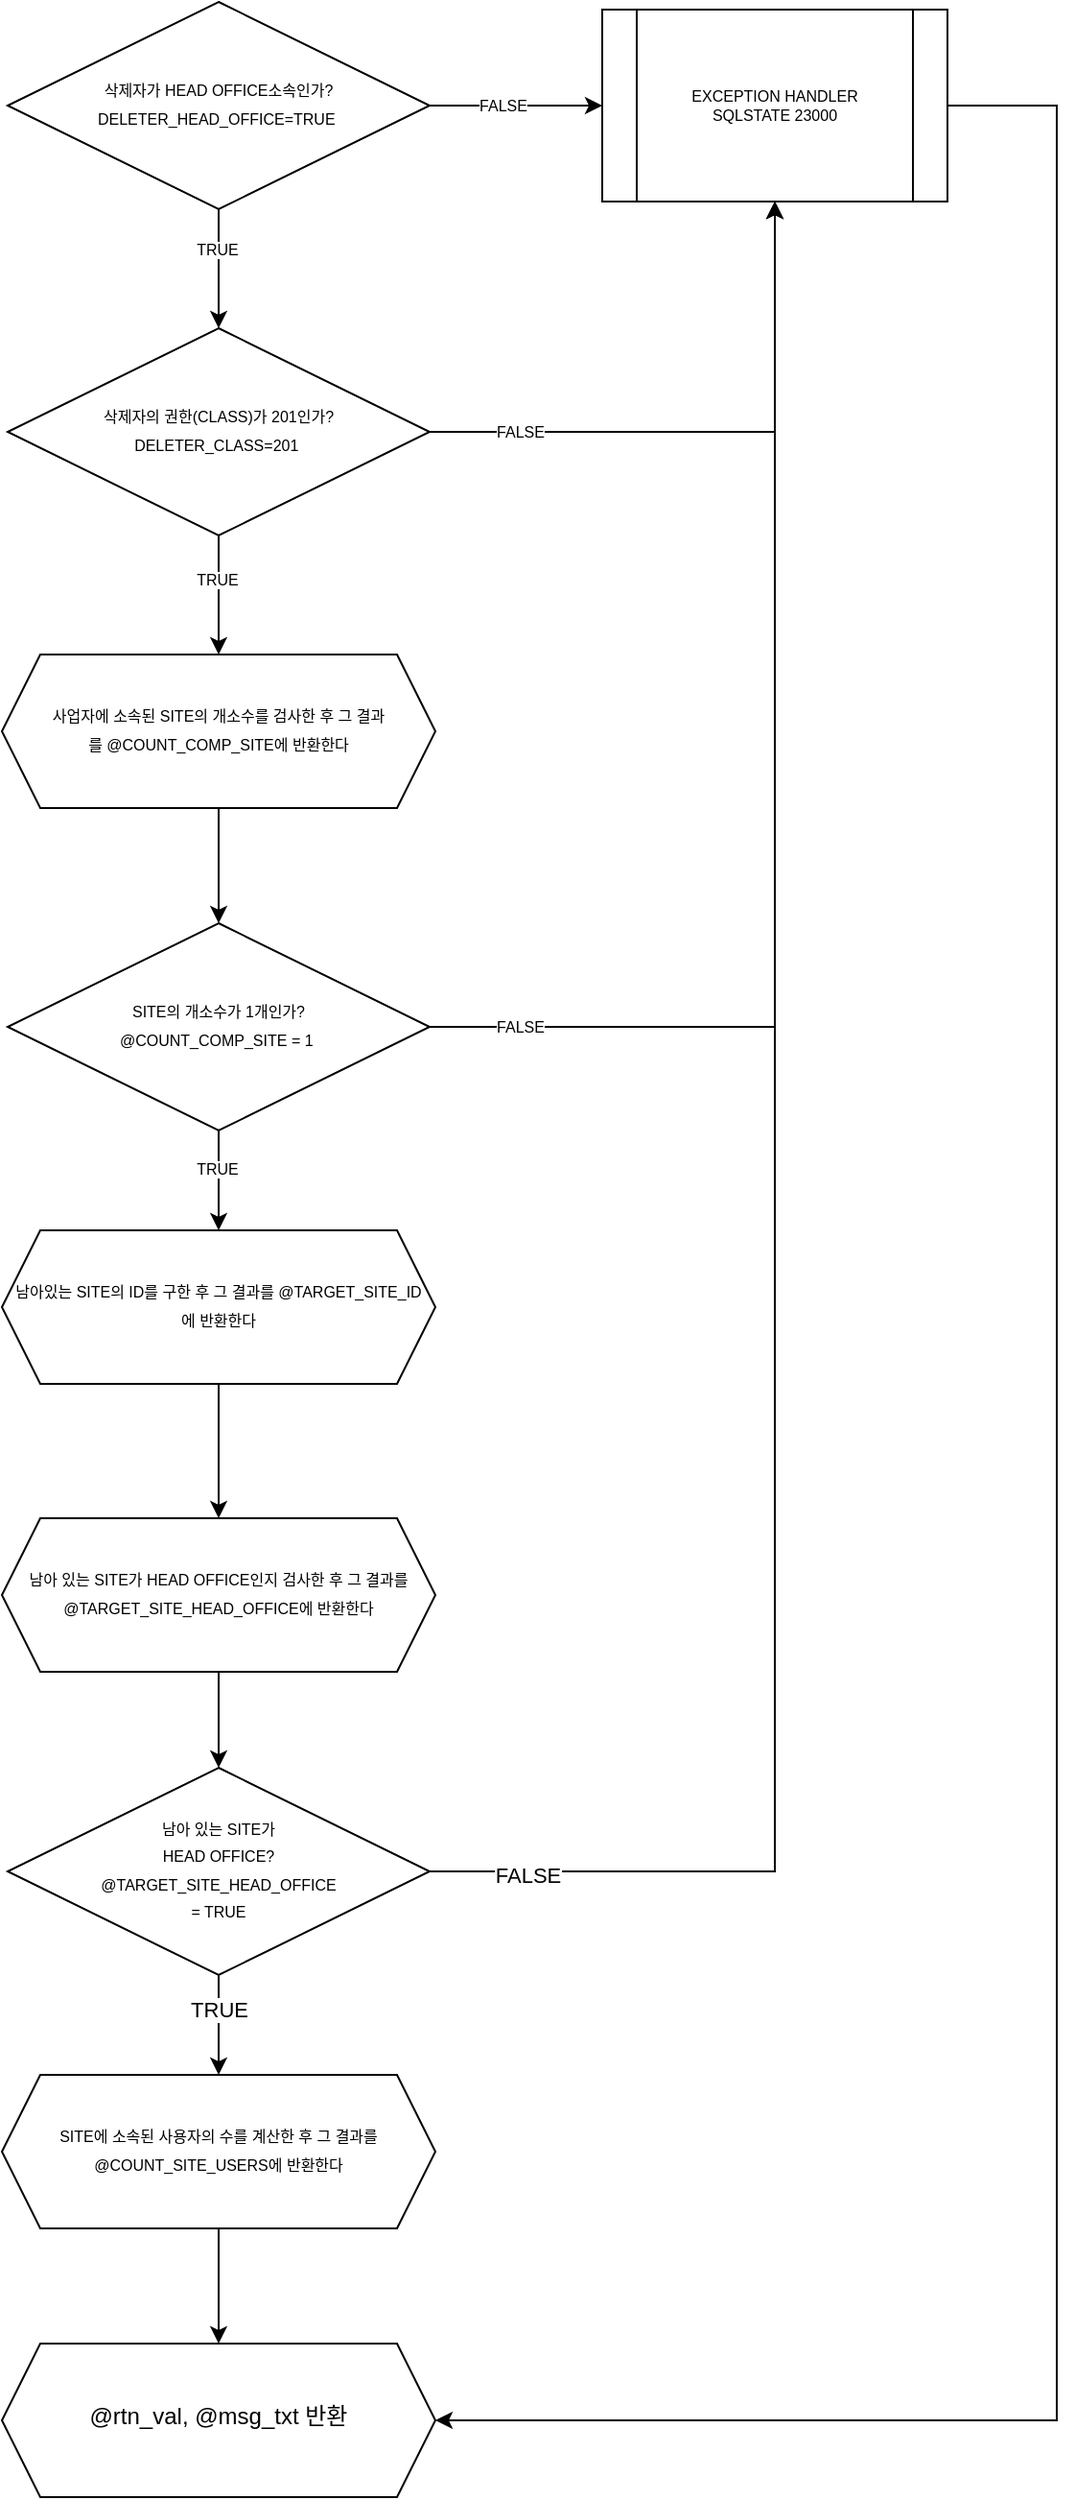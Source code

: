 <mxfile version="16.5.6" type="device"><diagram id="pW_Lcj4O2sNHmYDOk9h5" name="Page-1"><mxGraphModel dx="5999" dy="4217" grid="1" gridSize="10" guides="1" tooltips="1" connect="1" arrows="1" fold="1" page="1" pageScale="1" pageWidth="827" pageHeight="1169" math="0" shadow="0"><root><mxCell id="0"/><mxCell id="1" parent="0"/><mxCell id="5r5hgAQMM4gSIKG9SHs0-59" style="edgeStyle=orthogonalEdgeStyle;rounded=0;orthogonalLoop=1;jettySize=auto;html=1;entryX=1;entryY=0.5;entryDx=0;entryDy=0;fontSize=8;exitX=1;exitY=0.5;exitDx=0;exitDy=0;" edge="1" parent="1" source="5r5hgAQMM4gSIKG9SHs0-60" target="5r5hgAQMM4gSIKG9SHs0-121"><mxGeometry relative="1" as="geometry"><Array as="points"><mxPoint x="-1690" y="-2246"/><mxPoint x="-1690" y="-1040"/></Array></mxGeometry></mxCell><mxCell id="5r5hgAQMM4gSIKG9SHs0-60" value="EXCEPTION HANDLER&lt;br&gt;SQLSTATE 23000" style="shape=process;whiteSpace=wrap;html=1;backgroundOutline=1;fontSize=8;" vertex="1" parent="1"><mxGeometry x="-1927" y="-2296" width="180" height="100" as="geometry"/></mxCell><mxCell id="5r5hgAQMM4gSIKG9SHs0-76" style="edgeStyle=orthogonalEdgeStyle;rounded=0;orthogonalLoop=1;jettySize=auto;html=1;entryX=0;entryY=0.5;entryDx=0;entryDy=0;fontSize=8;" edge="1" parent="1" source="5r5hgAQMM4gSIKG9SHs0-80" target="5r5hgAQMM4gSIKG9SHs0-60"><mxGeometry relative="1" as="geometry"/></mxCell><mxCell id="5r5hgAQMM4gSIKG9SHs0-77" value="FALSE" style="edgeLabel;html=1;align=center;verticalAlign=middle;resizable=0;points=[];fontSize=8;" vertex="1" connectable="0" parent="5r5hgAQMM4gSIKG9SHs0-76"><mxGeometry x="-0.927" y="-1" relative="1" as="geometry"><mxPoint x="34" y="-1" as="offset"/></mxGeometry></mxCell><mxCell id="5r5hgAQMM4gSIKG9SHs0-78" value="" style="edgeStyle=orthogonalEdgeStyle;rounded=0;orthogonalLoop=1;jettySize=auto;html=1;fontSize=8;" edge="1" parent="1" source="5r5hgAQMM4gSIKG9SHs0-80" target="5r5hgAQMM4gSIKG9SHs0-85"><mxGeometry relative="1" as="geometry"/></mxCell><mxCell id="5r5hgAQMM4gSIKG9SHs0-79" value="TRUE" style="edgeLabel;html=1;align=center;verticalAlign=middle;resizable=0;points=[];fontSize=8;" vertex="1" connectable="0" parent="5r5hgAQMM4gSIKG9SHs0-78"><mxGeometry x="-0.317" y="-1" relative="1" as="geometry"><mxPoint as="offset"/></mxGeometry></mxCell><mxCell id="5r5hgAQMM4gSIKG9SHs0-80" value="&lt;font&gt;&lt;span style=&quot;font-size: 8px&quot;&gt;삭제자가 HEAD OFFICE소속인가?&lt;br&gt;&lt;/span&gt;&lt;span style=&quot;font-size: 8px&quot;&gt;DELETER_HEAD_OFFICE=TRUE&amp;nbsp;&lt;/span&gt;&lt;br&gt;&lt;/font&gt;" style="rhombus;whiteSpace=wrap;html=1;shadow=0;fontFamily=Helvetica;fontSize=12;align=center;strokeWidth=1;spacing=6;spacingTop=-4;" vertex="1" parent="1"><mxGeometry x="-2237" y="-2300" width="220" height="108" as="geometry"/></mxCell><mxCell id="5r5hgAQMM4gSIKG9SHs0-81" style="edgeStyle=orthogonalEdgeStyle;rounded=0;orthogonalLoop=1;jettySize=auto;html=1;fontSize=8;" edge="1" parent="1" source="5r5hgAQMM4gSIKG9SHs0-85" target="5r5hgAQMM4gSIKG9SHs0-60"><mxGeometry relative="1" as="geometry"/></mxCell><mxCell id="5r5hgAQMM4gSIKG9SHs0-82" value="FALSE" style="edgeLabel;html=1;align=center;verticalAlign=middle;resizable=0;points=[];fontSize=8;" vertex="1" connectable="0" parent="5r5hgAQMM4gSIKG9SHs0-81"><mxGeometry x="-0.896" y="-1" relative="1" as="geometry"><mxPoint x="31" y="-1" as="offset"/></mxGeometry></mxCell><mxCell id="5r5hgAQMM4gSIKG9SHs0-83" value="" style="edgeStyle=orthogonalEdgeStyle;rounded=0;orthogonalLoop=1;jettySize=auto;html=1;fontSize=8;" edge="1" parent="1" source="5r5hgAQMM4gSIKG9SHs0-85" target="5r5hgAQMM4gSIKG9SHs0-87"><mxGeometry relative="1" as="geometry"/></mxCell><mxCell id="5r5hgAQMM4gSIKG9SHs0-84" value="TRUE" style="edgeLabel;html=1;align=center;verticalAlign=middle;resizable=0;points=[];fontSize=8;" vertex="1" connectable="0" parent="5r5hgAQMM4gSIKG9SHs0-83"><mxGeometry x="-0.269" y="-1" relative="1" as="geometry"><mxPoint as="offset"/></mxGeometry></mxCell><mxCell id="5r5hgAQMM4gSIKG9SHs0-85" value="&lt;font&gt;&lt;span style=&quot;font-size: 8px&quot;&gt;삭제자의 권한(CLASS)가 201인가?&lt;br&gt;&lt;/span&gt;&lt;span style=&quot;font-size: 8px&quot;&gt;DELETER_CLASS&lt;/span&gt;&lt;span style=&quot;font-size: 8px&quot;&gt;=201&amp;nbsp;&lt;/span&gt;&lt;br&gt;&lt;/font&gt;" style="rhombus;whiteSpace=wrap;html=1;shadow=0;fontFamily=Helvetica;fontSize=12;align=center;strokeWidth=1;spacing=6;spacingTop=-4;" vertex="1" parent="1"><mxGeometry x="-2237" y="-2130" width="220" height="108" as="geometry"/></mxCell><mxCell id="5r5hgAQMM4gSIKG9SHs0-86" value="" style="edgeStyle=orthogonalEdgeStyle;rounded=0;orthogonalLoop=1;jettySize=auto;html=1;fontSize=8;" edge="1" parent="1" source="5r5hgAQMM4gSIKG9SHs0-87" target="5r5hgAQMM4gSIKG9SHs0-92"><mxGeometry relative="1" as="geometry"/></mxCell><mxCell id="5r5hgAQMM4gSIKG9SHs0-87" value="&lt;span style=&quot;font-size: 8px&quot;&gt;사업자에 소속된 SITE의 개소수를 검사한 후 그 결과를&amp;nbsp;@COUNT_COMP_SITE에 반환한다&lt;/span&gt;" style="shape=hexagon;perimeter=hexagonPerimeter2;whiteSpace=wrap;html=1;fixedSize=1;shadow=0;strokeWidth=1;spacing=6;spacingTop=-4;" vertex="1" parent="1"><mxGeometry x="-2240" y="-1960" width="226" height="80" as="geometry"/></mxCell><mxCell id="5r5hgAQMM4gSIKG9SHs0-88" style="edgeStyle=orthogonalEdgeStyle;rounded=0;orthogonalLoop=1;jettySize=auto;html=1;fontSize=8;" edge="1" parent="1" source="5r5hgAQMM4gSIKG9SHs0-92" target="5r5hgAQMM4gSIKG9SHs0-60"><mxGeometry relative="1" as="geometry"/></mxCell><mxCell id="5r5hgAQMM4gSIKG9SHs0-89" value="FALSE" style="edgeLabel;html=1;align=center;verticalAlign=middle;resizable=0;points=[];fontSize=8;" vertex="1" connectable="0" parent="5r5hgAQMM4gSIKG9SHs0-88"><mxGeometry x="-0.923" relative="1" as="geometry"><mxPoint x="23" as="offset"/></mxGeometry></mxCell><mxCell id="5r5hgAQMM4gSIKG9SHs0-90" value="" style="edgeStyle=orthogonalEdgeStyle;rounded=0;orthogonalLoop=1;jettySize=auto;html=1;fontSize=8;entryX=0.5;entryY=0;entryDx=0;entryDy=0;" edge="1" parent="1" source="5r5hgAQMM4gSIKG9SHs0-92" target="5r5hgAQMM4gSIKG9SHs0-123"><mxGeometry relative="1" as="geometry"/></mxCell><mxCell id="5r5hgAQMM4gSIKG9SHs0-91" value="TRUE" style="edgeLabel;html=1;align=center;verticalAlign=middle;resizable=0;points=[];fontSize=8;" vertex="1" connectable="0" parent="5r5hgAQMM4gSIKG9SHs0-90"><mxGeometry x="-0.247" y="-1" relative="1" as="geometry"><mxPoint as="offset"/></mxGeometry></mxCell><mxCell id="5r5hgAQMM4gSIKG9SHs0-92" value="&lt;font&gt;&lt;span style=&quot;font-size: 8px&quot;&gt;SITE의 개소수가 1개인가?&lt;br&gt;&lt;/span&gt;&lt;span style=&quot;font-size: 8px&quot;&gt;@&lt;/span&gt;&lt;span style=&quot;font-size: 8px&quot;&gt;COUNT_COMP_SITE = 1&lt;/span&gt;&lt;span style=&quot;font-size: 8px&quot;&gt;&amp;nbsp;&lt;/span&gt;&lt;br&gt;&lt;/font&gt;" style="rhombus;whiteSpace=wrap;html=1;shadow=0;fontFamily=Helvetica;fontSize=12;align=center;strokeWidth=1;spacing=6;spacingTop=-4;" vertex="1" parent="1"><mxGeometry x="-2237" y="-1820" width="220" height="108" as="geometry"/></mxCell><mxCell id="5r5hgAQMM4gSIKG9SHs0-105" value="" style="edgeStyle=orthogonalEdgeStyle;rounded=0;orthogonalLoop=1;jettySize=auto;html=1;fontSize=8;" edge="1" parent="1" source="5r5hgAQMM4gSIKG9SHs0-106"><mxGeometry relative="1" as="geometry"><mxPoint x="-2127" y="-1080.0" as="targetPoint"/></mxGeometry></mxCell><mxCell id="5r5hgAQMM4gSIKG9SHs0-106" value="&lt;span style=&quot;font-size: 8px&quot;&gt;SITE에 소속된 사용자의 수를 계산한 후 그 결과를 @COUNT_SITE_USERS에 반환한다&lt;/span&gt;" style="shape=hexagon;perimeter=hexagonPerimeter2;whiteSpace=wrap;html=1;fixedSize=1;shadow=0;strokeWidth=1;spacing=6;spacingTop=-4;" vertex="1" parent="1"><mxGeometry x="-2240" y="-1220" width="226" height="80" as="geometry"/></mxCell><mxCell id="5r5hgAQMM4gSIKG9SHs0-121" value="@rtn_val, @msg_txt 반환" style="shape=hexagon;perimeter=hexagonPerimeter2;whiteSpace=wrap;html=1;fixedSize=1;shadow=0;strokeWidth=1;spacing=6;spacingTop=-4;" vertex="1" parent="1"><mxGeometry x="-2240" y="-1080" width="226" height="80" as="geometry"/></mxCell><mxCell id="5r5hgAQMM4gSIKG9SHs0-122" value="" style="edgeStyle=orthogonalEdgeStyle;rounded=0;orthogonalLoop=1;jettySize=auto;html=1;entryX=0.5;entryY=0;entryDx=0;entryDy=0;" edge="1" parent="1" source="5r5hgAQMM4gSIKG9SHs0-123" target="5r5hgAQMM4gSIKG9SHs0-127"><mxGeometry relative="1" as="geometry"><mxPoint x="-2100" y="-1550" as="targetPoint"/></mxGeometry></mxCell><mxCell id="5r5hgAQMM4gSIKG9SHs0-123" value="&lt;span style=&quot;font-size: 8px&quot;&gt;남아있는 SITE의 ID를 구한 후 그 결과를 @TARGET_SITE_ID에 반환한다&lt;/span&gt;" style="shape=hexagon;perimeter=hexagonPerimeter2;whiteSpace=wrap;html=1;fixedSize=1;shadow=0;strokeWidth=1;spacing=6;spacingTop=-4;" vertex="1" parent="1"><mxGeometry x="-2240" y="-1660" width="226" height="80" as="geometry"/></mxCell><mxCell id="5r5hgAQMM4gSIKG9SHs0-124" value="" style="edgeStyle=orthogonalEdgeStyle;rounded=0;orthogonalLoop=1;jettySize=auto;html=1;" edge="1" parent="1" source="5r5hgAQMM4gSIKG9SHs0-129" target="5r5hgAQMM4gSIKG9SHs0-106"><mxGeometry relative="1" as="geometry"><mxPoint x="-2127" y="-1270" as="sourcePoint"/></mxGeometry></mxCell><mxCell id="5r5hgAQMM4gSIKG9SHs0-125" value="TRUE" style="edgeLabel;html=1;align=center;verticalAlign=middle;resizable=0;points=[];" vertex="1" connectable="0" parent="5r5hgAQMM4gSIKG9SHs0-124"><mxGeometry x="-0.332" relative="1" as="geometry"><mxPoint as="offset"/></mxGeometry></mxCell><mxCell id="5r5hgAQMM4gSIKG9SHs0-126" value="" style="edgeStyle=orthogonalEdgeStyle;rounded=0;orthogonalLoop=1;jettySize=auto;html=1;" edge="1" parent="1" source="5r5hgAQMM4gSIKG9SHs0-127" target="5r5hgAQMM4gSIKG9SHs0-129"><mxGeometry relative="1" as="geometry"/></mxCell><mxCell id="5r5hgAQMM4gSIKG9SHs0-127" value="&lt;span style=&quot;font-size: 8px&quot;&gt;남아 있는 SITE가 HEAD OFFICE인지 검사한 후 그 결과를 @&lt;/span&gt;&lt;span style=&quot;font-size: 8px&quot;&gt;TARGET&lt;/span&gt;&lt;span style=&quot;font-size: 8px&quot;&gt;_SITE_HEAD_OFFICE에 반환한다&lt;/span&gt;" style="shape=hexagon;perimeter=hexagonPerimeter2;whiteSpace=wrap;html=1;fixedSize=1;shadow=0;strokeWidth=1;spacing=6;spacingTop=-4;" vertex="1" parent="1"><mxGeometry x="-2240" y="-1510" width="226" height="80" as="geometry"/></mxCell><mxCell id="5r5hgAQMM4gSIKG9SHs0-128" style="edgeStyle=orthogonalEdgeStyle;rounded=0;orthogonalLoop=1;jettySize=auto;html=1;" edge="1" parent="1" source="5r5hgAQMM4gSIKG9SHs0-129" target="5r5hgAQMM4gSIKG9SHs0-60"><mxGeometry relative="1" as="geometry"/></mxCell><mxCell id="5r5hgAQMM4gSIKG9SHs0-137" value="FALSE" style="edgeLabel;html=1;align=center;verticalAlign=middle;resizable=0;points=[];" vertex="1" connectable="0" parent="5r5hgAQMM4gSIKG9SHs0-128"><mxGeometry x="-0.904" y="-2" relative="1" as="geometry"><mxPoint as="offset"/></mxGeometry></mxCell><mxCell id="5r5hgAQMM4gSIKG9SHs0-129" value="&lt;font&gt;&lt;span style=&quot;font-size: 8px&quot;&gt;남아 있는 SITE가&lt;br&gt;HEAD OFFICE?&lt;br&gt;&lt;/span&gt;&lt;span style=&quot;font-size: 8px&quot;&gt;@&lt;/span&gt;&lt;span style=&quot;font-size: 8px&quot;&gt;TARGET&lt;/span&gt;&lt;span style=&quot;font-size: 8px&quot;&gt;_SITE_HEAD_OFFICE&lt;br&gt;&amp;nbsp;= TRUE&lt;/span&gt;&lt;span style=&quot;font-size: 8px&quot;&gt;&amp;nbsp;&lt;/span&gt;&lt;br&gt;&lt;/font&gt;" style="rhombus;whiteSpace=wrap;html=1;shadow=0;fontFamily=Helvetica;fontSize=12;align=center;strokeWidth=1;spacing=6;spacingTop=-4;" vertex="1" parent="1"><mxGeometry x="-2237" y="-1380" width="220" height="108" as="geometry"/></mxCell></root></mxGraphModel></diagram></mxfile>